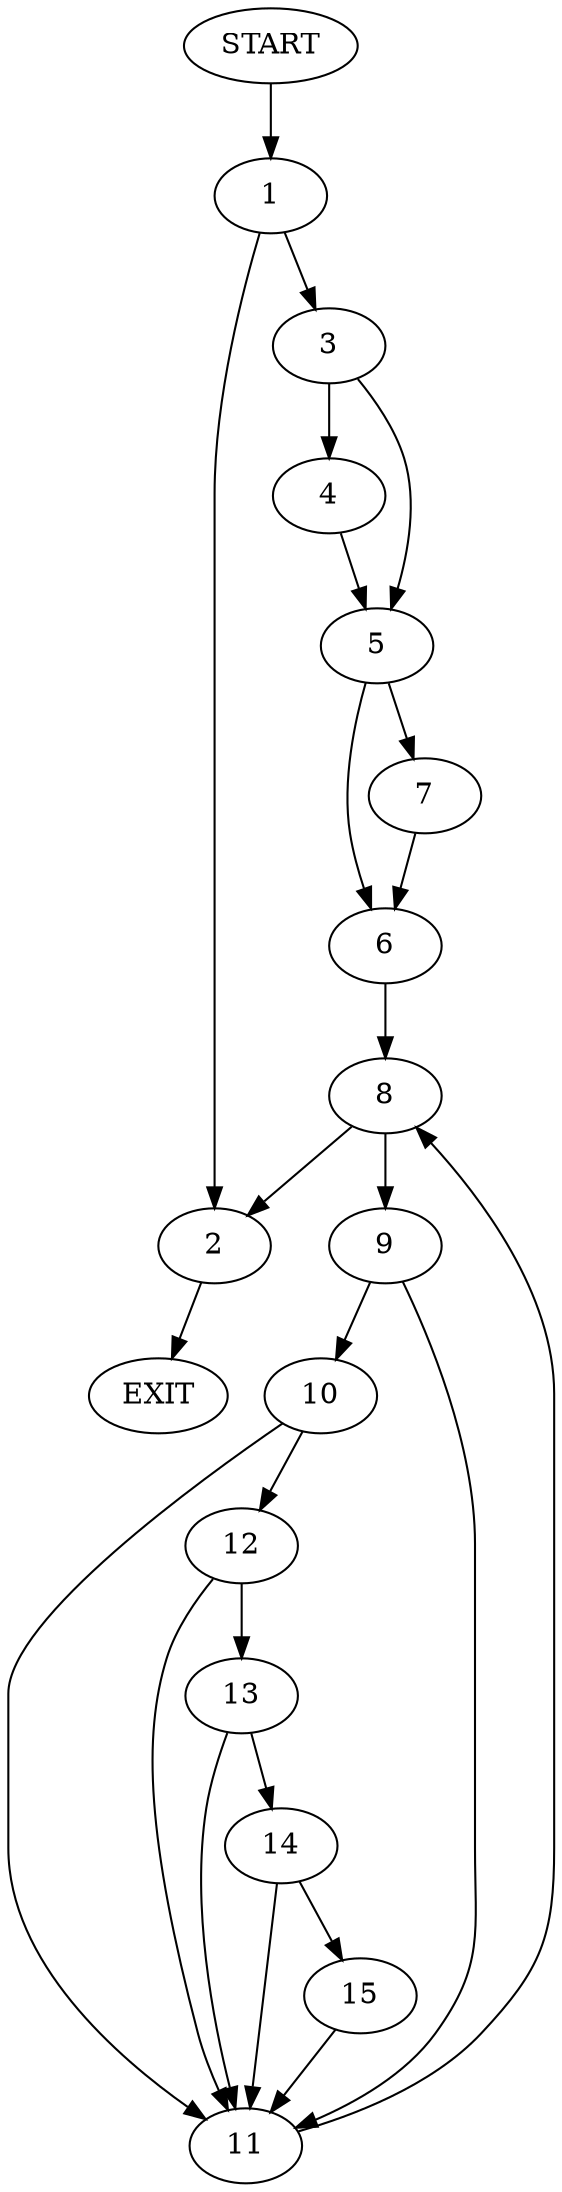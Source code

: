 digraph {
0 [label="START"]
16 [label="EXIT"]
0 -> 1
1 -> 2
1 -> 3
3 -> 4
3 -> 5
2 -> 16
5 -> 6
5 -> 7
4 -> 5
7 -> 6
6 -> 8
8 -> 9
8 -> 2
9 -> 10
9 -> 11
11 -> 8
10 -> 11
10 -> 12
12 -> 13
12 -> 11
13 -> 14
13 -> 11
14 -> 15
14 -> 11
15 -> 11
}
